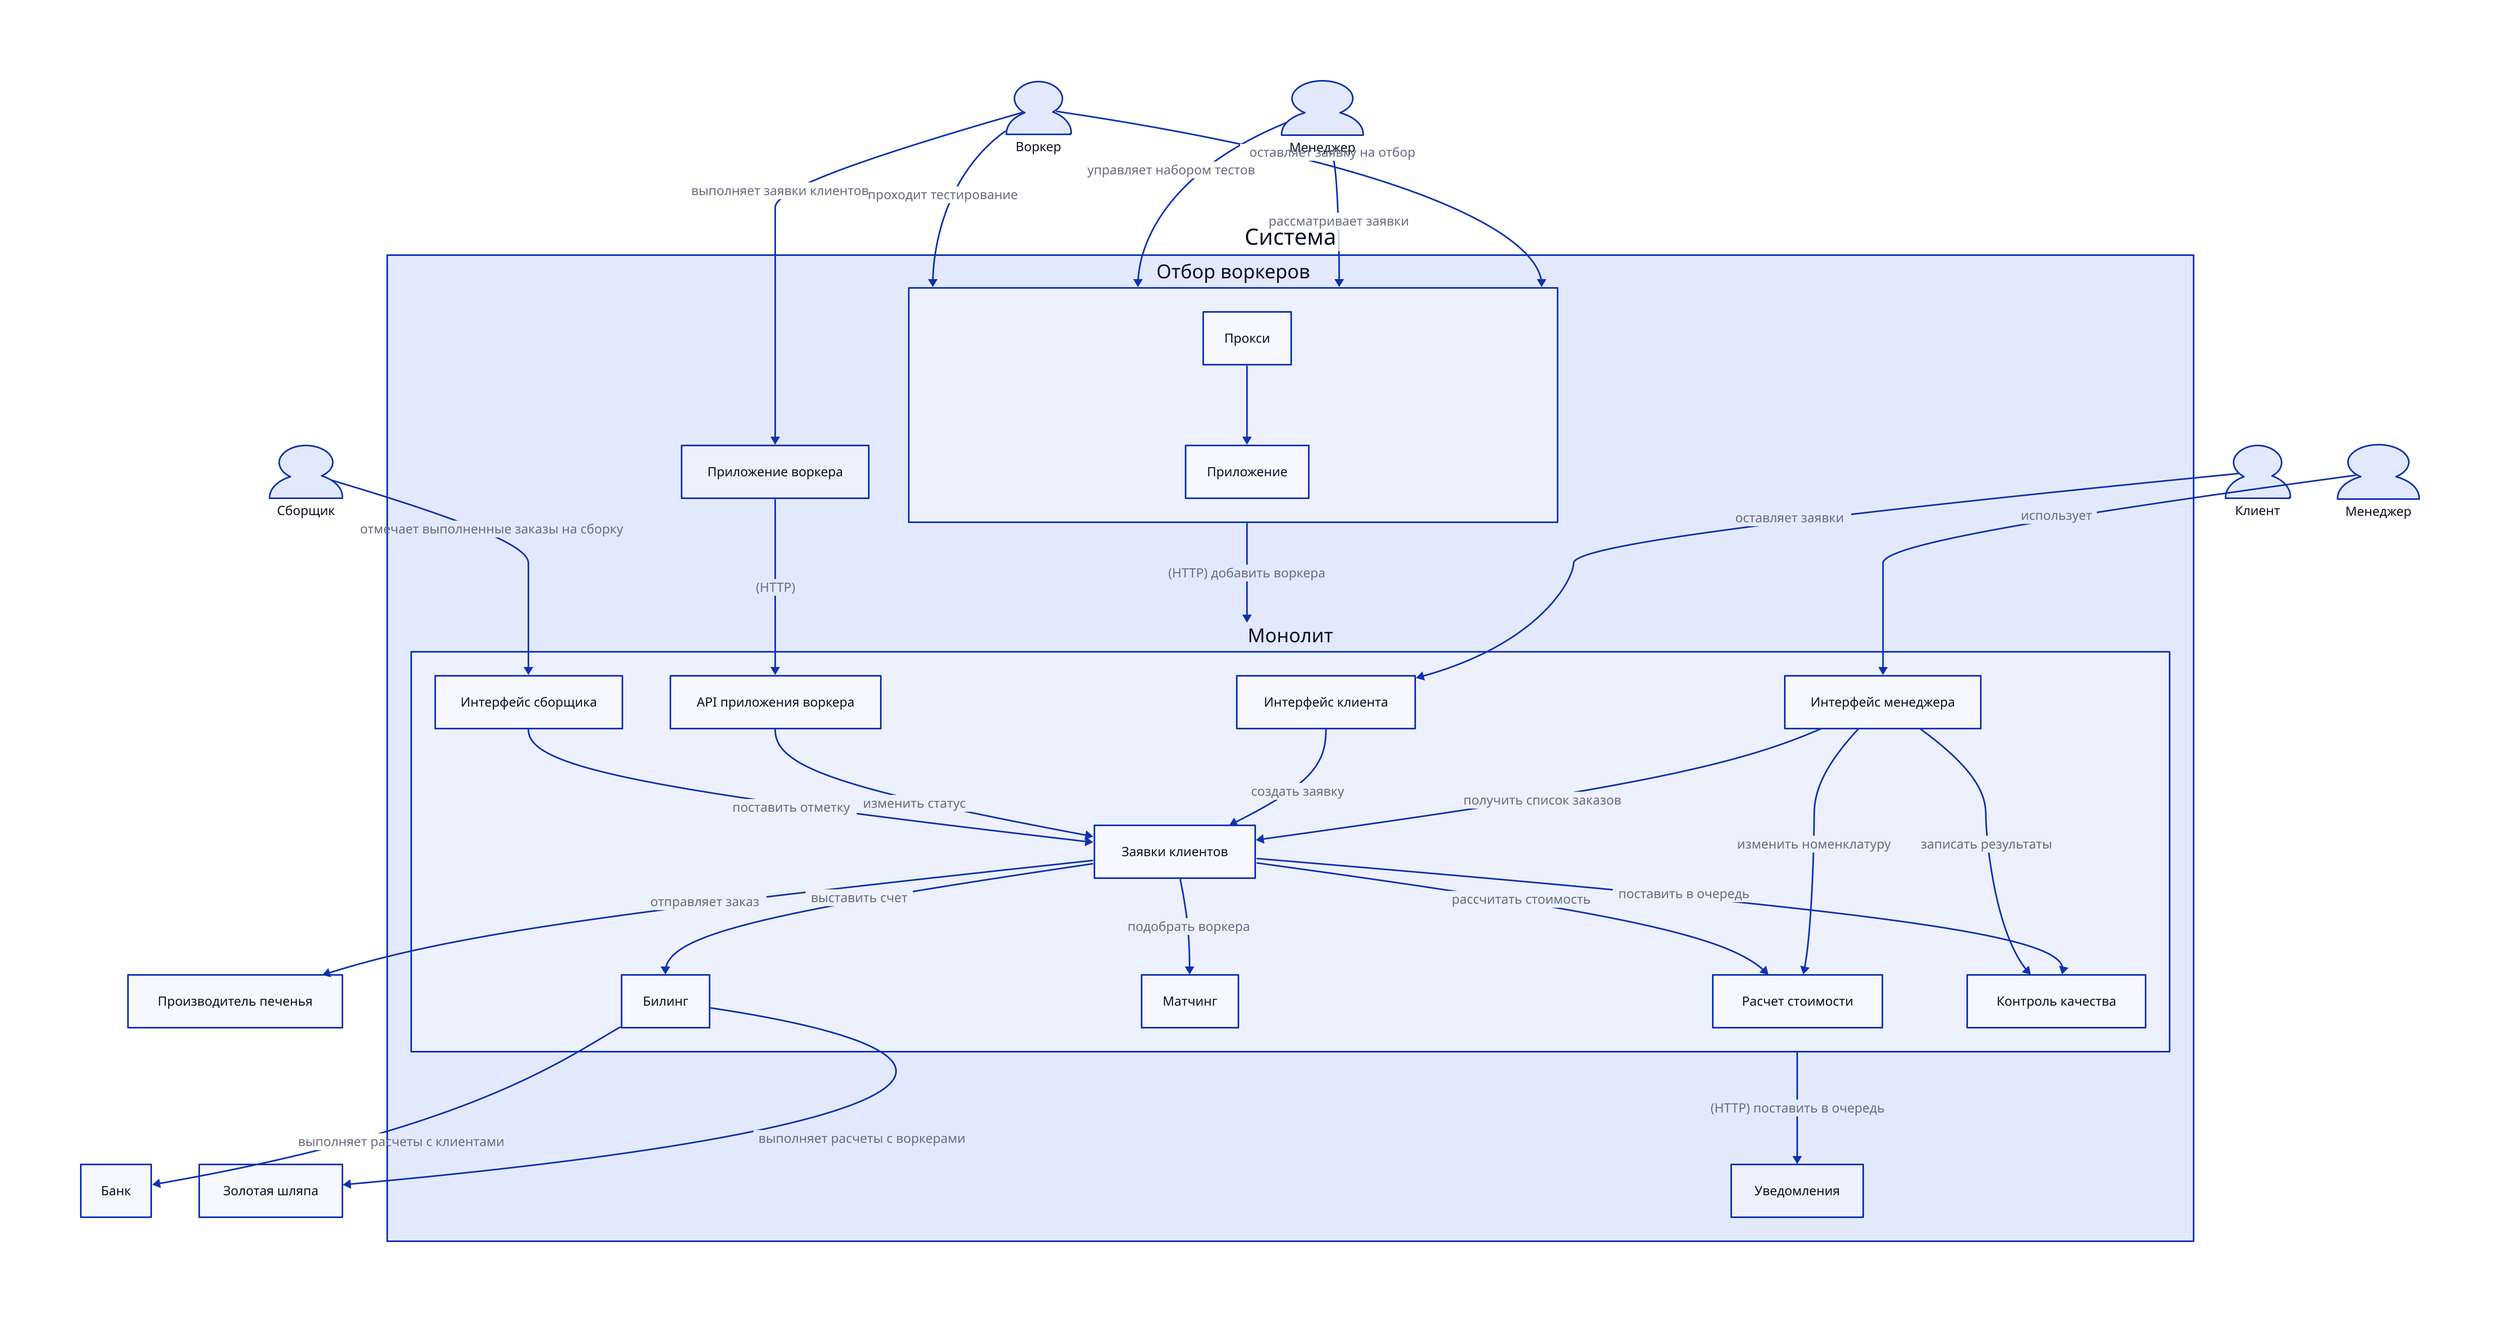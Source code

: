 bank: Банк

client: Клиент
client.shape: person

collector: Сборщик
collector.shape: person

cookie-maker: Производитель печенья

golden-hat: Золотая шляпа

manager-of-testing: Менеджер
manager-of-testing.shape: person
manager: Менеджер
manager.shape: person

system: Система
system.monolith: Монолит
system.monolith.billing: Билинг
system.monolith.client-orders: Заявки клиентов
system.monolith.client-ui: Интерфейс клиента
system.monolith.collector-ui: Интерфейс сборщика
system.monolith.manager-ui: Интерфейс менеджера
system.monolith.matching: Матчинг
system.monolith.prices: Расчет стоимости
system.monolith.worker-api: API приложения воркера
system.monolith.quality-control: Контроль качества
system.notifications: Уведомления
system.testing: Отбор воркеров
system.testing.proxy: Прокси
system.testing.application: Приложение
system.worker-app: Приложение воркера

worker: Воркер
worker.shape: person


manager -> system.monolith.manager-ui: использует

system.monolith.manager-ui -> system.monolith.client-orders: получить список заказов
system.monolith.manager-ui -> system.monolith.prices: изменить номенклатуру

client -> system.monolith.client-ui: оставляет заявки
system.monolith.client-ui -> system.monolith.client-orders: создать заявку
system.monolith.client-orders -> system.monolith.matching: подобрать воркера
system.monolith.client-orders -> system.monolith.prices: рассчитать стоимость
system.monolith.client-orders -> system.monolith.billing: выставить счет
system.monolith.billing -> bank: выполняет расчеты с клиентами
system.monolith.billing -> golden-hat: выполняет расчеты с воркерами

worker -> system.worker-app: выполняет заявки клиентов
system.worker-app -> system.monolith.worker-api: (HTTP)
system.monolith.worker-api -> system.monolith.client-orders: изменить статус

collector -> system.monolith.collector-ui: отмечает выполненные заказы на сборку
system.monolith.collector-ui -> system.monolith.client-orders: поставить отметку

system.monolith.client-orders -> cookie-maker: отправляет заказ

system.monolith.client-orders -> system.monolith.quality-control: поставить в очередь
system.monolith.manager-ui -> system.monolith.quality-control: записать результаты

worker -> system.testing: оставляет заявку на отбор
manager-of-testing -> system.testing: рассматривает заявки

manager-of-testing -> system.testing: управляет набором тестов
worker -> system.testing: проходит тестирование
system.testing -> system.monolith: (HTTP) добавить воркера

system.testing.proxy -> system.testing.application

system.monolith -> system.notifications: (HTTP) поставить в очередь
